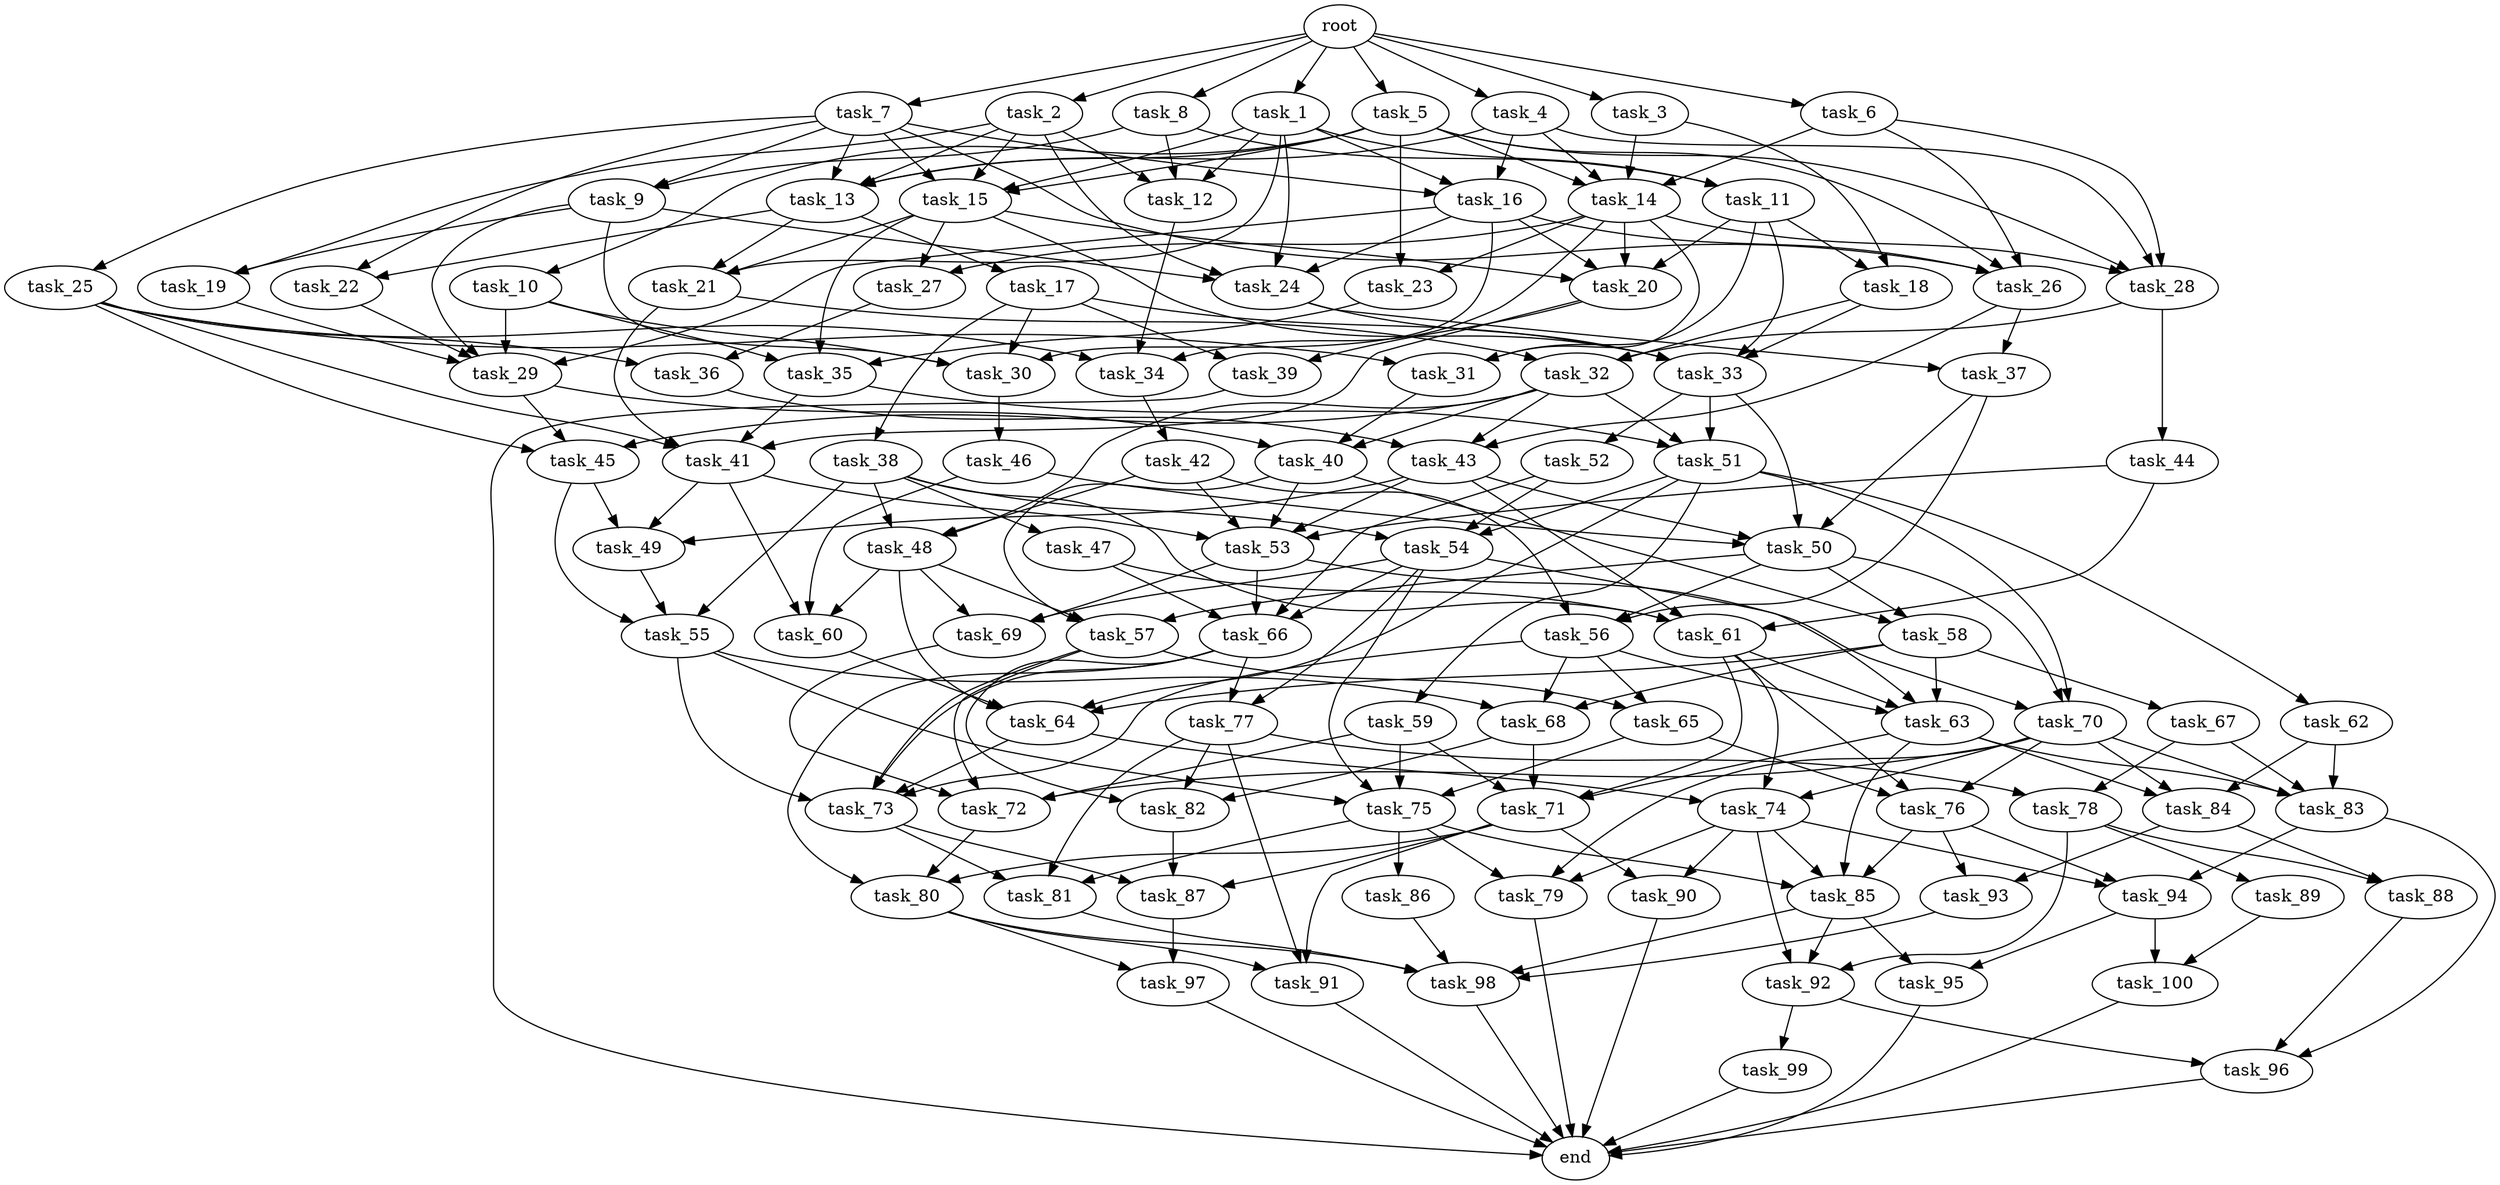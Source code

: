 digraph G {
  task_68 [size="4.854171e+11"];
  task_92 [size="6.127649e+11"];
  task_59 [size="2.082381e+11"];
  task_35 [size="4.746692e+11"];
  task_28 [size="7.954267e+11"];
  task_44 [size="5.066973e+11"];
  task_36 [size="1.567613e+11"];
  task_24 [size="6.137190e+11"];
  task_55 [size="4.960993e+11"];
  task_47 [size="9.279327e+10"];
  task_94 [size="6.543025e+11"];
  task_88 [size="7.442783e+11"];
  task_22 [size="6.507982e+11"];
  task_38 [size="5.483293e+11"];
  task_2 [size="8.704460e+11"];
  task_65 [size="4.890384e+11"];
  task_63 [size="6.360631e+11"];
  task_53 [size="2.831538e+11"];
  task_26 [size="2.696840e+11"];
  root [size="0.000000e+00"];
  task_85 [size="5.975645e+11"];
  task_66 [size="2.516716e+11"];
  task_9 [size="3.330401e+11"];
  task_41 [size="1.866218e+11"];
  task_4 [size="4.740096e+11"];
  task_19 [size="7.218846e+10"];
  task_50 [size="6.915486e+11"];
  task_48 [size="6.436649e+11"];
  task_31 [size="7.394418e+11"];
  task_77 [size="2.097661e+11"];
  task_74 [size="5.723193e+11"];
  task_46 [size="2.905604e+11"];
  task_37 [size="5.052303e+11"];
  task_73 [size="7.920515e+11"];
  task_49 [size="8.546412e+11"];
  task_79 [size="7.883356e+11"];
  task_71 [size="7.115347e+11"];
  task_23 [size="7.939043e+11"];
  task_42 [size="1.961280e+11"];
  task_25 [size="4.556237e+11"];
  task_96 [size="4.241006e+11"];
  task_18 [size="6.131803e+10"];
  task_1 [size="3.798878e+11"];
  task_89 [size="2.029845e+11"];
  task_10 [size="9.553847e+11"];
  task_6 [size="7.802504e+11"];
  task_67 [size="1.930325e+11"];
  task_58 [size="4.275910e+11"];
  task_98 [size="8.516588e+11"];
  task_83 [size="2.437347e+11"];
  task_30 [size="3.411653e+10"];
  task_99 [size="1.178176e+11"];
  task_76 [size="4.870580e+11"];
  task_29 [size="3.009745e+11"];
  task_62 [size="9.044501e+11"];
  task_81 [size="4.357401e+11"];
  task_14 [size="9.358659e+11"];
  task_45 [size="7.048015e+11"];
  task_12 [size="3.225984e+11"];
  task_75 [size="8.672587e+11"];
  task_13 [size="2.789657e+10"];
  task_52 [size="7.893644e+11"];
  task_15 [size="5.435612e+11"];
  task_84 [size="4.374793e+11"];
  task_97 [size="4.090002e+09"];
  task_93 [size="1.637406e+11"];
  task_16 [size="8.552655e+11"];
  task_43 [size="1.233929e+11"];
  task_17 [size="3.458205e+11"];
  task_60 [size="5.567516e+10"];
  task_91 [size="8.509749e+11"];
  task_27 [size="4.286194e+11"];
  end [size="0.000000e+00"];
  task_34 [size="7.407775e+11"];
  task_57 [size="3.938362e+10"];
  task_3 [size="4.762277e+11"];
  task_39 [size="4.378610e+11"];
  task_56 [size="3.570569e+11"];
  task_21 [size="8.818290e+11"];
  task_90 [size="9.330043e+11"];
  task_32 [size="7.296948e+10"];
  task_20 [size="6.064441e+11"];
  task_64 [size="6.502769e+11"];
  task_7 [size="8.502656e+11"];
  task_8 [size="2.278342e+11"];
  task_51 [size="8.898267e+11"];
  task_86 [size="3.537639e+11"];
  task_72 [size="7.400461e+11"];
  task_40 [size="7.550411e+11"];
  task_80 [size="9.623834e+11"];
  task_82 [size="7.713128e+11"];
  task_5 [size="9.653730e+11"];
  task_78 [size="1.097433e+11"];
  task_95 [size="7.316146e+11"];
  task_87 [size="5.191624e+11"];
  task_61 [size="2.906798e+11"];
  task_70 [size="2.135065e+11"];
  task_54 [size="1.548464e+11"];
  task_11 [size="7.011501e+11"];
  task_100 [size="8.747245e+11"];
  task_69 [size="9.364851e+11"];
  task_33 [size="9.477865e+09"];

  task_68 -> task_71 [size="1.778837e+08"];
  task_68 -> task_82 [size="2.571043e+08"];
  task_92 -> task_96 [size="1.413669e+08"];
  task_92 -> task_99 [size="1.178176e+08"];
  task_59 -> task_71 [size="1.778837e+08"];
  task_59 -> task_72 [size="1.850115e+08"];
  task_59 -> task_75 [size="2.168147e+08"];
  task_35 -> task_51 [size="2.966089e+08"];
  task_35 -> task_41 [size="4.665546e+07"];
  task_28 -> task_44 [size="5.066973e+08"];
  task_28 -> task_32 [size="2.432316e+07"];
  task_44 -> task_61 [size="7.266994e+07"];
  task_44 -> task_53 [size="5.663076e+07"];
  task_36 -> task_43 [size="4.113097e+07"];
  task_24 -> task_37 [size="2.526152e+08"];
  task_24 -> task_33 [size="1.895573e+06"];
  task_55 -> task_68 [size="1.618057e+08"];
  task_55 -> task_75 [size="2.168147e+08"];
  task_55 -> task_73 [size="1.584103e+08"];
  task_47 -> task_66 [size="6.291790e+07"];
  task_47 -> task_61 [size="7.266994e+07"];
  task_94 -> task_95 [size="3.658073e+08"];
  task_94 -> task_100 [size="4.373623e+08"];
  task_88 -> task_96 [size="1.413669e+08"];
  task_22 -> task_29 [size="6.019491e+07"];
  task_38 -> task_54 [size="5.161548e+07"];
  task_38 -> task_48 [size="2.145550e+08"];
  task_38 -> task_55 [size="1.653664e+08"];
  task_38 -> task_61 [size="7.266994e+07"];
  task_38 -> task_47 [size="9.279327e+07"];
  task_2 -> task_12 [size="1.075328e+08"];
  task_2 -> task_19 [size="3.609423e+07"];
  task_2 -> task_13 [size="6.974142e+06"];
  task_2 -> task_24 [size="1.534298e+08"];
  task_2 -> task_15 [size="1.358903e+08"];
  task_65 -> task_75 [size="2.168147e+08"];
  task_65 -> task_76 [size="1.623527e+08"];
  task_63 -> task_71 [size="1.778837e+08"];
  task_63 -> task_84 [size="1.458264e+08"];
  task_63 -> task_83 [size="6.093368e+07"];
  task_63 -> task_85 [size="1.493911e+08"];
  task_53 -> task_70 [size="7.116884e+07"];
  task_53 -> task_66 [size="6.291790e+07"];
  task_53 -> task_69 [size="3.121617e+08"];
  task_26 -> task_37 [size="2.526152e+08"];
  task_26 -> task_43 [size="4.113097e+07"];
  root -> task_3 [size="1.000000e-12"];
  root -> task_8 [size="1.000000e-12"];
  root -> task_1 [size="1.000000e-12"];
  root -> task_4 [size="1.000000e-12"];
  root -> task_5 [size="1.000000e-12"];
  root -> task_6 [size="1.000000e-12"];
  root -> task_2 [size="1.000000e-12"];
  root -> task_7 [size="1.000000e-12"];
  task_85 -> task_95 [size="3.658073e+08"];
  task_85 -> task_92 [size="2.042550e+08"];
  task_85 -> task_98 [size="1.703318e+08"];
  task_66 -> task_77 [size="1.048831e+08"];
  task_66 -> task_80 [size="3.207945e+08"];
  task_66 -> task_82 [size="2.571043e+08"];
  task_66 -> task_73 [size="1.584103e+08"];
  task_9 -> task_30 [size="8.529133e+06"];
  task_9 -> task_19 [size="3.609423e+07"];
  task_9 -> task_24 [size="1.534298e+08"];
  task_9 -> task_29 [size="6.019491e+07"];
  task_41 -> task_49 [size="2.848804e+08"];
  task_41 -> task_53 [size="5.663076e+07"];
  task_41 -> task_60 [size="1.855839e+07"];
  task_4 -> task_28 [size="1.988567e+08"];
  task_4 -> task_13 [size="6.974142e+06"];
  task_4 -> task_16 [size="2.850885e+08"];
  task_4 -> task_14 [size="2.339665e+08"];
  task_19 -> task_29 [size="6.019491e+07"];
  task_50 -> task_70 [size="7.116884e+07"];
  task_50 -> task_56 [size="1.190190e+08"];
  task_50 -> task_58 [size="2.137955e+08"];
  task_50 -> task_57 [size="1.312787e+07"];
  task_48 -> task_60 [size="1.855839e+07"];
  task_48 -> task_64 [size="1.625692e+08"];
  task_48 -> task_69 [size="3.121617e+08"];
  task_48 -> task_57 [size="1.312787e+07"];
  task_31 -> task_40 [size="2.516804e+08"];
  task_77 -> task_78 [size="5.487163e+07"];
  task_77 -> task_91 [size="2.836583e+08"];
  task_77 -> task_82 [size="2.571043e+08"];
  task_77 -> task_81 [size="1.452467e+08"];
  task_74 -> task_85 [size="1.493911e+08"];
  task_74 -> task_79 [size="2.627785e+08"];
  task_74 -> task_90 [size="4.665022e+08"];
  task_74 -> task_92 [size="2.042550e+08"];
  task_74 -> task_94 [size="2.181008e+08"];
  task_46 -> task_50 [size="1.728871e+08"];
  task_46 -> task_60 [size="1.855839e+07"];
  task_37 -> task_56 [size="1.190190e+08"];
  task_37 -> task_50 [size="1.728871e+08"];
  task_73 -> task_87 [size="1.730541e+08"];
  task_73 -> task_81 [size="1.452467e+08"];
  task_49 -> task_55 [size="1.653664e+08"];
  task_79 -> end [size="1.000000e-12"];
  task_71 -> task_80 [size="3.207945e+08"];
  task_71 -> task_87 [size="1.730541e+08"];
  task_71 -> task_90 [size="4.665022e+08"];
  task_71 -> task_91 [size="2.836583e+08"];
  task_23 -> task_35 [size="1.582231e+08"];
  task_42 -> task_56 [size="1.190190e+08"];
  task_42 -> task_48 [size="2.145550e+08"];
  task_42 -> task_53 [size="5.663076e+07"];
  task_25 -> task_45 [size="2.349338e+08"];
  task_25 -> task_31 [size="2.464806e+08"];
  task_25 -> task_34 [size="2.469258e+08"];
  task_25 -> task_41 [size="4.665546e+07"];
  task_25 -> task_36 [size="7.838066e+07"];
  task_96 -> end [size="1.000000e-12"];
  task_18 -> task_32 [size="2.432316e+07"];
  task_18 -> task_33 [size="1.895573e+06"];
  task_1 -> task_15 [size="1.358903e+08"];
  task_1 -> task_21 [size="2.939430e+08"];
  task_1 -> task_16 [size="2.850885e+08"];
  task_1 -> task_12 [size="1.075328e+08"];
  task_1 -> task_11 [size="3.505750e+08"];
  task_1 -> task_24 [size="1.534298e+08"];
  task_89 -> task_100 [size="4.373623e+08"];
  task_10 -> task_29 [size="6.019491e+07"];
  task_10 -> task_30 [size="8.529133e+06"];
  task_10 -> task_35 [size="1.582231e+08"];
  task_6 -> task_14 [size="2.339665e+08"];
  task_6 -> task_28 [size="1.988567e+08"];
  task_6 -> task_26 [size="6.742099e+07"];
  task_67 -> task_78 [size="5.487163e+07"];
  task_67 -> task_83 [size="6.093368e+07"];
  task_58 -> task_68 [size="1.618057e+08"];
  task_58 -> task_63 [size="1.590158e+08"];
  task_58 -> task_64 [size="1.625692e+08"];
  task_58 -> task_67 [size="1.930325e+08"];
  task_98 -> end [size="1.000000e-12"];
  task_83 -> task_96 [size="1.413669e+08"];
  task_83 -> task_94 [size="2.181008e+08"];
  task_30 -> task_46 [size="2.905604e+08"];
  task_99 -> end [size="1.000000e-12"];
  task_76 -> task_85 [size="1.493911e+08"];
  task_76 -> task_93 [size="8.187031e+07"];
  task_76 -> task_94 [size="2.181008e+08"];
  task_29 -> task_45 [size="2.349338e+08"];
  task_29 -> task_40 [size="2.516804e+08"];
  task_62 -> task_83 [size="6.093368e+07"];
  task_62 -> task_84 [size="1.458264e+08"];
  task_81 -> task_98 [size="1.703318e+08"];
  task_14 -> task_20 [size="1.516110e+08"];
  task_14 -> task_23 [size="3.969521e+08"];
  task_14 -> task_27 [size="2.143097e+08"];
  task_14 -> task_28 [size="1.988567e+08"];
  task_14 -> task_34 [size="2.469258e+08"];
  task_14 -> task_31 [size="2.464806e+08"];
  task_45 -> task_49 [size="2.848804e+08"];
  task_45 -> task_55 [size="1.653664e+08"];
  task_12 -> task_34 [size="2.469258e+08"];
  task_75 -> task_79 [size="2.627785e+08"];
  task_75 -> task_86 [size="3.537639e+08"];
  task_75 -> task_81 [size="1.452467e+08"];
  task_75 -> task_85 [size="1.493911e+08"];
  task_13 -> task_17 [size="3.458205e+08"];
  task_13 -> task_22 [size="3.253991e+08"];
  task_13 -> task_21 [size="2.939430e+08"];
  task_52 -> task_66 [size="6.291790e+07"];
  task_52 -> task_54 [size="5.161548e+07"];
  task_15 -> task_27 [size="2.143097e+08"];
  task_15 -> task_35 [size="1.582231e+08"];
  task_15 -> task_21 [size="2.939430e+08"];
  task_15 -> task_20 [size="1.516110e+08"];
  task_15 -> task_33 [size="1.895573e+06"];
  task_84 -> task_88 [size="3.721391e+08"];
  task_84 -> task_93 [size="8.187031e+07"];
  task_97 -> end [size="1.000000e-12"];
  task_93 -> task_98 [size="1.703318e+08"];
  task_16 -> task_20 [size="1.516110e+08"];
  task_16 -> task_29 [size="6.019491e+07"];
  task_16 -> task_30 [size="8.529133e+06"];
  task_16 -> task_24 [size="1.534298e+08"];
  task_16 -> task_26 [size="6.742099e+07"];
  task_43 -> task_49 [size="2.848804e+08"];
  task_43 -> task_50 [size="1.728871e+08"];
  task_43 -> task_53 [size="5.663076e+07"];
  task_43 -> task_61 [size="7.266994e+07"];
  task_17 -> task_39 [size="2.189305e+08"];
  task_17 -> task_38 [size="5.483293e+08"];
  task_17 -> task_30 [size="8.529133e+06"];
  task_17 -> task_33 [size="1.895573e+06"];
  task_60 -> task_64 [size="1.625692e+08"];
  task_91 -> end [size="1.000000e-12"];
  task_27 -> task_36 [size="7.838066e+07"];
  task_34 -> task_42 [size="1.961280e+08"];
  task_57 -> task_65 [size="2.445192e+08"];
  task_57 -> task_73 [size="1.584103e+08"];
  task_57 -> task_72 [size="1.850115e+08"];
  task_3 -> task_14 [size="2.339665e+08"];
  task_3 -> task_18 [size="3.065902e+07"];
  task_39 -> end [size="1.000000e-12"];
  task_56 -> task_68 [size="1.618057e+08"];
  task_56 -> task_65 [size="2.445192e+08"];
  task_56 -> task_63 [size="1.590158e+08"];
  task_56 -> task_73 [size="1.584103e+08"];
  task_21 -> task_32 [size="2.432316e+07"];
  task_21 -> task_41 [size="4.665546e+07"];
  task_90 -> end [size="1.000000e-12"];
  task_32 -> task_45 [size="2.349338e+08"];
  task_32 -> task_51 [size="2.966089e+08"];
  task_32 -> task_48 [size="2.145550e+08"];
  task_32 -> task_40 [size="2.516804e+08"];
  task_32 -> task_43 [size="4.113097e+07"];
  task_20 -> task_39 [size="2.189305e+08"];
  task_20 -> task_41 [size="4.665546e+07"];
  task_64 -> task_74 [size="1.907731e+08"];
  task_64 -> task_73 [size="1.584103e+08"];
  task_7 -> task_25 [size="4.556237e+08"];
  task_7 -> task_15 [size="1.358903e+08"];
  task_7 -> task_9 [size="1.665201e+08"];
  task_7 -> task_26 [size="6.742099e+07"];
  task_7 -> task_22 [size="3.253991e+08"];
  task_7 -> task_13 [size="6.974142e+06"];
  task_7 -> task_16 [size="2.850885e+08"];
  task_8 -> task_12 [size="1.075328e+08"];
  task_8 -> task_9 [size="1.665201e+08"];
  task_8 -> task_11 [size="3.505750e+08"];
  task_51 -> task_59 [size="2.082381e+08"];
  task_51 -> task_62 [size="9.044501e+08"];
  task_51 -> task_54 [size="5.161548e+07"];
  task_51 -> task_64 [size="1.625692e+08"];
  task_51 -> task_70 [size="7.116884e+07"];
  task_86 -> task_98 [size="1.703318e+08"];
  task_72 -> task_80 [size="3.207945e+08"];
  task_40 -> task_58 [size="2.137955e+08"];
  task_40 -> task_53 [size="5.663076e+07"];
  task_40 -> task_57 [size="1.312787e+07"];
  task_80 -> task_91 [size="2.836583e+08"];
  task_80 -> task_97 [size="2.045001e+06"];
  task_80 -> task_98 [size="1.703318e+08"];
  task_82 -> task_87 [size="1.730541e+08"];
  task_5 -> task_26 [size="6.742099e+07"];
  task_5 -> task_15 [size="1.358903e+08"];
  task_5 -> task_14 [size="2.339665e+08"];
  task_5 -> task_23 [size="3.969521e+08"];
  task_5 -> task_10 [size="9.553847e+08"];
  task_5 -> task_28 [size="1.988567e+08"];
  task_5 -> task_13 [size="6.974142e+06"];
  task_78 -> task_88 [size="3.721391e+08"];
  task_78 -> task_92 [size="2.042550e+08"];
  task_78 -> task_89 [size="2.029845e+08"];
  task_95 -> end [size="1.000000e-12"];
  task_87 -> task_97 [size="2.045001e+06"];
  task_61 -> task_63 [size="1.590158e+08"];
  task_61 -> task_71 [size="1.778837e+08"];
  task_61 -> task_74 [size="1.907731e+08"];
  task_61 -> task_76 [size="1.623527e+08"];
  task_70 -> task_72 [size="1.850115e+08"];
  task_70 -> task_74 [size="1.907731e+08"];
  task_70 -> task_79 [size="2.627785e+08"];
  task_70 -> task_83 [size="6.093368e+07"];
  task_70 -> task_84 [size="1.458264e+08"];
  task_70 -> task_76 [size="1.623527e+08"];
  task_54 -> task_77 [size="1.048831e+08"];
  task_54 -> task_66 [size="6.291790e+07"];
  task_54 -> task_75 [size="2.168147e+08"];
  task_54 -> task_63 [size="1.590158e+08"];
  task_54 -> task_69 [size="3.121617e+08"];
  task_11 -> task_20 [size="1.516110e+08"];
  task_11 -> task_18 [size="3.065902e+07"];
  task_11 -> task_31 [size="2.464806e+08"];
  task_11 -> task_33 [size="1.895573e+06"];
  task_100 -> end [size="1.000000e-12"];
  task_69 -> task_72 [size="1.850115e+08"];
  task_33 -> task_51 [size="2.966089e+08"];
  task_33 -> task_52 [size="7.893644e+08"];
  task_33 -> task_50 [size="1.728871e+08"];
}
